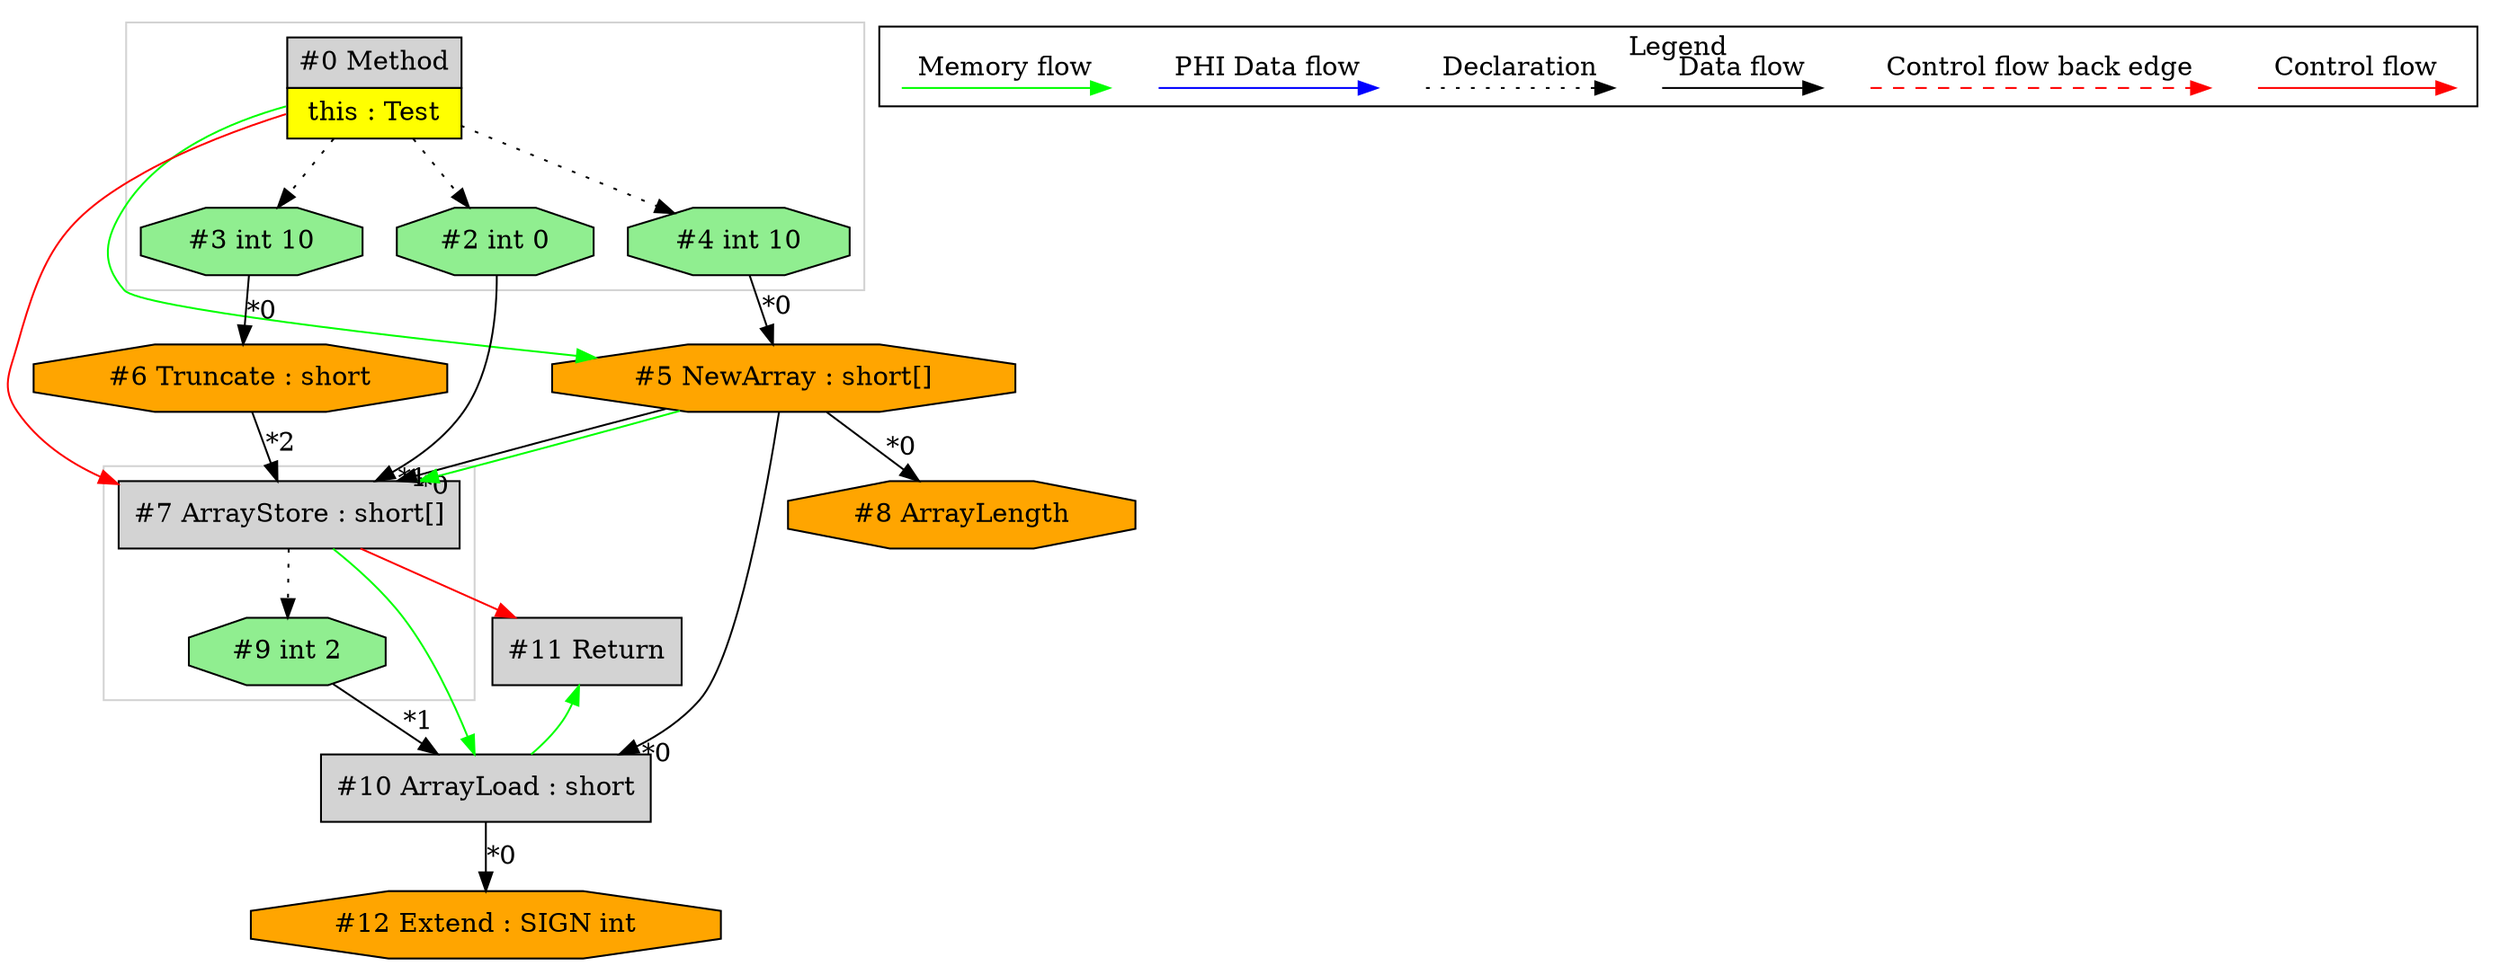 digraph {
 ordering="in";
 node0[margin="0", label=<<table border="0" cellborder="1" cellspacing="0" cellpadding="5"><tr><td colspan="1">#0 Method</td></tr><tr><td port="prj1" bgcolor="yellow">this : Test</td></tr></table>>,shape=none, fillcolor=lightgrey, style=filled];
 node4[label="#4 int 10",shape=octagon, fillcolor=lightgreen, style=filled];
 node0 -> node4[style=dotted];
 node5[label="#5 NewArray : short[]",shape=octagon, fillcolor=orange, style=filled];
 node4 -> node5[headlabel="*0", labeldistance=2];
 node0 -> node5[labeldistance=2, color=green, constraint=false];
 node7[label="#7 ArrayStore : short[]",shape=box, fillcolor=lightgrey, style=filled];
 node5 -> node7[headlabel="*0", labeldistance=2];
 node2 -> node7[headlabel="*1", labeldistance=2];
 node6 -> node7[headlabel="*2", labeldistance=2];
 node5 -> node7[labeldistance=2, color=green, constraint=false];
 node0 -> node7[labeldistance=2, color=red, fontcolor=red];
 node6[label="#6 Truncate : short",shape=octagon, fillcolor=orange, style=filled];
 node3 -> node6[headlabel="*0", labeldistance=2];
 node3[label="#3 int 10",shape=octagon, fillcolor=lightgreen, style=filled];
 node0 -> node3[style=dotted];
 node2[label="#2 int 0",shape=octagon, fillcolor=lightgreen, style=filled];
 node0 -> node2[style=dotted];
 node10[label="#10 ArrayLoad : short",shape=box, fillcolor=lightgrey, style=filled];
 node5 -> node10[headlabel="*0", labeldistance=2];
 node9 -> node10[headlabel="*1", labeldistance=2];
 node7 -> node10[labeldistance=2, color=green, constraint=false];
 node9[label="#9 int 2",shape=octagon, fillcolor=lightgreen, style=filled];
 node7 -> node9[style=dotted];
 node11[label="#11 Return",shape=box, fillcolor=lightgrey, style=filled];
 node7 -> node11[labeldistance=2, color=red, fontcolor=red];
 node10 -> node11[labeldistance=2, color=green, constraint=false];
 node12[label="#12 Extend : SIGN int",shape=octagon, fillcolor=orange, style=filled];
 node10 -> node12[headlabel="*0", labeldistance=2];
 node8[label="#8 ArrayLength",shape=octagon, fillcolor=orange, style=filled];
 node5 -> node8[headlabel="*0", labeldistance=2];
 subgraph cluster_0 {
  color=lightgray;
  node0;
  node2;
  node3;
  node4;
 }
 subgraph cluster_1 {
  color=lightgray;
  node7;
  node9;
 }
 subgraph cluster_000 {
  label = "Legend";
  node [shape=point]
  {
   rank=same;
   c0 [style = invis];
   c1 [style = invis];
   c2 [style = invis];
   c3 [style = invis];
   d0 [style = invis];
   d1 [style = invis];
   d2 [style = invis];
   d3 [style = invis];
   d4 [style = invis];
   d5 [style = invis];
   d6 [style = invis];
   d7 [style = invis];
  }
  c0 -> c1 [label="Control flow", style=solid, color=red]
  c2 -> c3 [label="Control flow back edge", style=dashed, color=red]
  d0 -> d1 [label="Data flow"]
  d2 -> d3 [label="Declaration", style=dotted]
  d4 -> d5 [label="PHI Data flow", color=blue]
  d6 -> d7 [label="Memory flow", color=green]
 }

}
